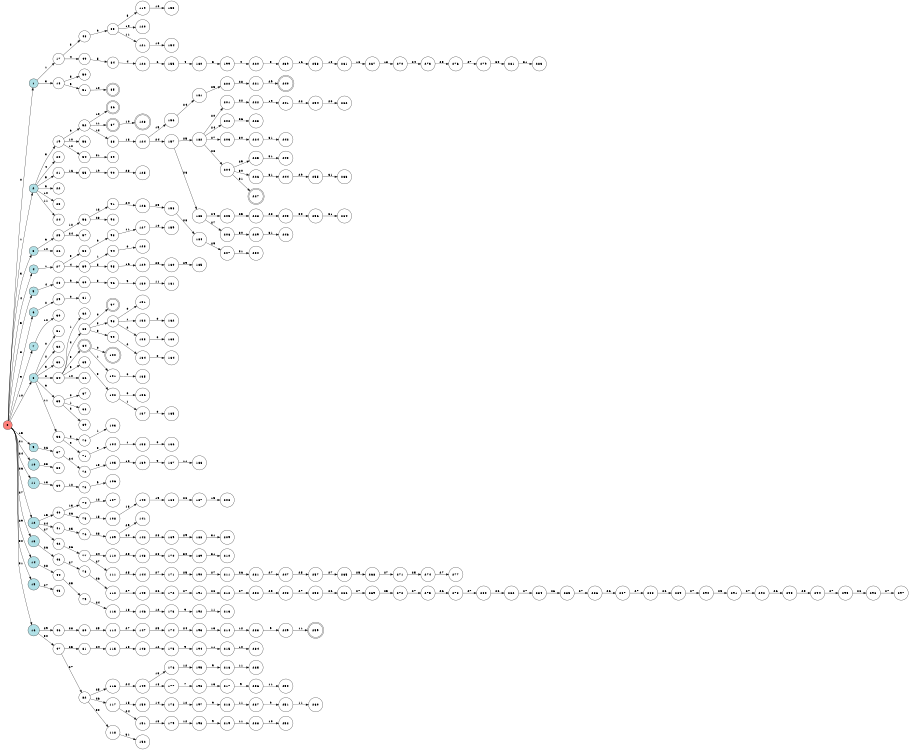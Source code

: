 digraph APTA {
__start0 [label="" shape="none"];

rankdir=LR;
size="8,5";

s0 [style="filled", color="black", fillcolor="#ff817b" shape="circle", label="0"];
s1 [style="filled", color="black", fillcolor="powderblue" shape="circle", label="1"];
s2 [style="filled", color="black", fillcolor="powderblue" shape="circle", label="2"];
s3 [style="filled", color="black", fillcolor="powderblue" shape="circle", label="3"];
s4 [style="filled", color="black", fillcolor="powderblue" shape="circle", label="4"];
s5 [style="filled", color="black", fillcolor="powderblue" shape="circle", label="5"];
s6 [style="filled", color="black", fillcolor="powderblue" shape="circle", label="6"];
s7 [style="filled", color="black", fillcolor="powderblue" shape="circle", label="7"];
s8 [style="filled", color="black", fillcolor="powderblue" shape="circle", label="8"];
s9 [style="filled", color="black", fillcolor="powderblue" shape="circle", label="9"];
s10 [style="filled", color="black", fillcolor="powderblue" shape="circle", label="10"];
s11 [style="filled", color="black", fillcolor="powderblue" shape="circle", label="11"];
s12 [style="filled", color="black", fillcolor="powderblue" shape="circle", label="12"];
s13 [style="filled", color="black", fillcolor="powderblue" shape="circle", label="13"];
s14 [style="filled", color="black", fillcolor="powderblue" shape="circle", label="14"];
s15 [style="filled", color="black", fillcolor="powderblue" shape="circle", label="15"];
s16 [style="filled", color="black", fillcolor="powderblue" shape="circle", label="16"];
s17 [style="filled", color="black", fillcolor="white" shape="circle", label="17"];
s18 [style="filled", color="black", fillcolor="white" shape="circle", label="18"];
s19 [style="filled", color="black", fillcolor="white" shape="circle", label="19"];
s20 [style="filled", color="black", fillcolor="white" shape="circle", label="20"];
s21 [style="filled", color="black", fillcolor="white" shape="circle", label="21"];
s22 [style="filled", color="black", fillcolor="white" shape="circle", label="22"];
s23 [style="filled", color="black", fillcolor="white" shape="circle", label="23"];
s24 [style="filled", color="black", fillcolor="white" shape="circle", label="24"];
s25 [style="filled", color="black", fillcolor="white" shape="circle", label="25"];
s26 [style="filled", color="black", fillcolor="white" shape="circle", label="26"];
s27 [style="filled", color="black", fillcolor="white" shape="circle", label="27"];
s28 [style="filled", color="black", fillcolor="white" shape="circle", label="28"];
s29 [style="filled", color="black", fillcolor="white" shape="circle", label="29"];
s30 [style="filled", color="black", fillcolor="white" shape="circle", label="30"];
s31 [style="filled", color="black", fillcolor="white" shape="circle", label="31"];
s32 [style="filled", color="black", fillcolor="white" shape="circle", label="32"];
s33 [style="filled", color="black", fillcolor="white" shape="circle", label="33"];
s34 [style="filled", color="black", fillcolor="white" shape="circle", label="34"];
s35 [style="filled", color="black", fillcolor="white" shape="circle", label="35"];
s36 [style="filled", color="black", fillcolor="white" shape="circle", label="36"];
s37 [style="filled", color="black", fillcolor="white" shape="circle", label="37"];
s38 [style="filled", color="black", fillcolor="white" shape="circle", label="38"];
s39 [style="filled", color="black", fillcolor="white" shape="circle", label="39"];
s40 [style="filled", color="black", fillcolor="white" shape="circle", label="40"];
s41 [style="filled", color="black", fillcolor="white" shape="circle", label="41"];
s42 [style="filled", color="black", fillcolor="white" shape="circle", label="42"];
s43 [style="filled", color="black", fillcolor="white" shape="circle", label="43"];
s44 [style="filled", color="black", fillcolor="white" shape="circle", label="44"];
s45 [style="filled", color="black", fillcolor="white" shape="circle", label="45"];
s46 [style="filled", color="black", fillcolor="white" shape="circle", label="46"];
s47 [style="filled", color="black", fillcolor="white" shape="circle", label="47"];
s48 [style="filled", color="black", fillcolor="white" shape="circle", label="48"];
s49 [style="filled", color="black", fillcolor="white" shape="circle", label="49"];
s50 [style="filled", color="black", fillcolor="white" shape="circle", label="50"];
s51 [style="filled", color="black", fillcolor="white" shape="circle", label="51"];
s52 [style="filled", color="black", fillcolor="white" shape="circle", label="52"];
s53 [style="filled", color="black", fillcolor="white" shape="circle", label="53"];
s54 [style="filled", color="black", fillcolor="white" shape="circle", label="54"];
s55 [style="filled", color="black", fillcolor="white" shape="circle", label="55"];
s56 [style="filled", color="black", fillcolor="white" shape="circle", label="56"];
s57 [style="filled", color="black", fillcolor="white" shape="circle", label="57"];
s58 [style="filled", color="black", fillcolor="white" shape="circle", label="58"];
s59 [style="filled", color="black", fillcolor="white" shape="circle", label="59"];
s60 [style="filled", color="black", fillcolor="white" shape="circle", label="60"];
s61 [style="filled", color="black", fillcolor="white" shape="circle", label="61"];
s62 [style="filled", color="black", fillcolor="white" shape="circle", label="62"];
s63 [style="filled", color="black", fillcolor="white" shape="circle", label="63"];
s64 [style="rounded,filled", color="black", fillcolor="white" shape="doublecircle", label="64"];
s65 [style="filled", color="black", fillcolor="white" shape="circle", label="65"];
s66 [style="filled", color="black", fillcolor="white" shape="circle", label="66"];
s67 [style="filled", color="black", fillcolor="white" shape="circle", label="67"];
s68 [style="filled", color="black", fillcolor="white" shape="circle", label="68"];
s69 [style="filled", color="black", fillcolor="white" shape="circle", label="69"];
s70 [style="filled", color="black", fillcolor="white" shape="circle", label="70"];
s71 [style="filled", color="black", fillcolor="white" shape="circle", label="71"];
s72 [style="filled", color="black", fillcolor="white" shape="circle", label="72"];
s73 [style="filled", color="black", fillcolor="white" shape="circle", label="73"];
s74 [style="filled", color="black", fillcolor="white" shape="circle", label="74"];
s75 [style="filled", color="black", fillcolor="white" shape="circle", label="75"];
s76 [style="filled", color="black", fillcolor="white" shape="circle", label="76"];
s77 [style="filled", color="black", fillcolor="white" shape="circle", label="77"];
s78 [style="filled", color="black", fillcolor="white" shape="circle", label="78"];
s79 [style="filled", color="black", fillcolor="white" shape="circle", label="79"];
s80 [style="filled", color="black", fillcolor="white" shape="circle", label="80"];
s81 [style="filled", color="black", fillcolor="white" shape="circle", label="81"];
s82 [style="filled", color="black", fillcolor="white" shape="circle", label="82"];
s83 [style="filled", color="black", fillcolor="white" shape="circle", label="83"];
s84 [style="filled", color="black", fillcolor="white" shape="circle", label="84"];
s85 [style="rounded,filled", color="black", fillcolor="white" shape="doublecircle", label="85"];
s86 [style="rounded,filled", color="black", fillcolor="white" shape="doublecircle", label="86"];
s87 [style="rounded,filled", color="black", fillcolor="white" shape="doublecircle", label="87"];
s88 [style="filled", color="black", fillcolor="white" shape="circle", label="88"];
s89 [style="filled", color="black", fillcolor="white" shape="circle", label="89"];
s90 [style="filled", color="black", fillcolor="white" shape="circle", label="90"];
s91 [style="filled", color="black", fillcolor="white" shape="circle", label="91"];
s92 [style="filled", color="black", fillcolor="white" shape="circle", label="92"];
s93 [style="filled", color="black", fillcolor="white" shape="circle", label="93"];
s94 [style="filled", color="black", fillcolor="white" shape="circle", label="94"];
s95 [style="filled", color="black", fillcolor="white" shape="circle", label="95"];
s96 [style="filled", color="black", fillcolor="white" shape="circle", label="96"];
s97 [style="rounded,filled", color="black", fillcolor="white" shape="doublecircle", label="97"];
s98 [style="filled", color="black", fillcolor="white" shape="circle", label="98"];
s99 [style="filled", color="black", fillcolor="white" shape="circle", label="99"];
s100 [style="rounded,filled", color="black", fillcolor="white" shape="doublecircle", label="100"];
s101 [style="filled", color="black", fillcolor="white" shape="circle", label="101"];
s102 [style="filled", color="black", fillcolor="white" shape="circle", label="102"];
s103 [style="filled", color="black", fillcolor="white" shape="circle", label="103"];
s104 [style="filled", color="black", fillcolor="white" shape="circle", label="104"];
s105 [style="filled", color="black", fillcolor="white" shape="circle", label="105"];
s106 [style="filled", color="black", fillcolor="white" shape="circle", label="106"];
s107 [style="filled", color="black", fillcolor="white" shape="circle", label="107"];
s108 [style="filled", color="black", fillcolor="white" shape="circle", label="108"];
s109 [style="filled", color="black", fillcolor="white" shape="circle", label="109"];
s110 [style="filled", color="black", fillcolor="white" shape="circle", label="110"];
s111 [style="filled", color="black", fillcolor="white" shape="circle", label="111"];
s112 [style="filled", color="black", fillcolor="white" shape="circle", label="112"];
s113 [style="filled", color="black", fillcolor="white" shape="circle", label="113"];
s114 [style="filled", color="black", fillcolor="white" shape="circle", label="114"];
s115 [style="filled", color="black", fillcolor="white" shape="circle", label="115"];
s116 [style="filled", color="black", fillcolor="white" shape="circle", label="116"];
s117 [style="filled", color="black", fillcolor="white" shape="circle", label="117"];
s118 [style="filled", color="black", fillcolor="white" shape="circle", label="118"];
s119 [style="filled", color="black", fillcolor="white" shape="circle", label="119"];
s120 [style="filled", color="black", fillcolor="white" shape="circle", label="120"];
s121 [style="filled", color="black", fillcolor="white" shape="circle", label="121"];
s122 [style="filled", color="black", fillcolor="white" shape="circle", label="122"];
s123 [style="rounded,filled", color="black", fillcolor="white" shape="doublecircle", label="123"];
s124 [style="filled", color="black", fillcolor="white" shape="circle", label="124"];
s125 [style="filled", color="black", fillcolor="white" shape="circle", label="125"];
s126 [style="filled", color="black", fillcolor="white" shape="circle", label="126"];
s127 [style="filled", color="black", fillcolor="white" shape="circle", label="127"];
s128 [style="filled", color="black", fillcolor="white" shape="circle", label="128"];
s129 [style="filled", color="black", fillcolor="white" shape="circle", label="129"];
s130 [style="filled", color="black", fillcolor="white" shape="circle", label="130"];
s131 [style="filled", color="black", fillcolor="white" shape="circle", label="131"];
s132 [style="filled", color="black", fillcolor="white" shape="circle", label="132"];
s133 [style="filled", color="black", fillcolor="white" shape="circle", label="133"];
s134 [style="filled", color="black", fillcolor="white" shape="circle", label="134"];
s135 [style="filled", color="black", fillcolor="white" shape="circle", label="135"];
s136 [style="filled", color="black", fillcolor="white" shape="circle", label="136"];
s137 [style="filled", color="black", fillcolor="white" shape="circle", label="137"];
s138 [style="filled", color="black", fillcolor="white" shape="circle", label="138"];
s139 [style="filled", color="black", fillcolor="white" shape="circle", label="139"];
s140 [style="filled", color="black", fillcolor="white" shape="circle", label="140"];
s141 [style="filled", color="black", fillcolor="white" shape="circle", label="141"];
s142 [style="filled", color="black", fillcolor="white" shape="circle", label="142"];
s143 [style="filled", color="black", fillcolor="white" shape="circle", label="143"];
s144 [style="filled", color="black", fillcolor="white" shape="circle", label="144"];
s145 [style="filled", color="black", fillcolor="white" shape="circle", label="145"];
s146 [style="filled", color="black", fillcolor="white" shape="circle", label="146"];
s147 [style="filled", color="black", fillcolor="white" shape="circle", label="147"];
s148 [style="filled", color="black", fillcolor="white" shape="circle", label="148"];
s149 [style="filled", color="black", fillcolor="white" shape="circle", label="149"];
s150 [style="filled", color="black", fillcolor="white" shape="circle", label="150"];
s151 [style="filled", color="black", fillcolor="white" shape="circle", label="151"];
s152 [style="filled", color="black", fillcolor="white" shape="circle", label="152"];
s153 [style="filled", color="black", fillcolor="white" shape="circle", label="153"];
s154 [style="filled", color="black", fillcolor="white" shape="circle", label="154"];
s155 [style="filled", color="black", fillcolor="white" shape="circle", label="155"];
s156 [style="filled", color="black", fillcolor="white" shape="circle", label="156"];
s157 [style="filled", color="black", fillcolor="white" shape="circle", label="157"];
s158 [style="filled", color="black", fillcolor="white" shape="circle", label="158"];
s159 [style="filled", color="black", fillcolor="white" shape="circle", label="159"];
s160 [style="filled", color="black", fillcolor="white" shape="circle", label="160"];
s161 [style="filled", color="black", fillcolor="white" shape="circle", label="161"];
s162 [style="filled", color="black", fillcolor="white" shape="circle", label="162"];
s163 [style="filled", color="black", fillcolor="white" shape="circle", label="163"];
s164 [style="filled", color="black", fillcolor="white" shape="circle", label="164"];
s165 [style="filled", color="black", fillcolor="white" shape="circle", label="165"];
s166 [style="filled", color="black", fillcolor="white" shape="circle", label="166"];
s167 [style="filled", color="black", fillcolor="white" shape="circle", label="167"];
s168 [style="filled", color="black", fillcolor="white" shape="circle", label="168"];
s169 [style="filled", color="black", fillcolor="white" shape="circle", label="169"];
s170 [style="filled", color="black", fillcolor="white" shape="circle", label="170"];
s171 [style="filled", color="black", fillcolor="white" shape="circle", label="171"];
s172 [style="filled", color="black", fillcolor="white" shape="circle", label="172"];
s173 [style="filled", color="black", fillcolor="white" shape="circle", label="173"];
s174 [style="filled", color="black", fillcolor="white" shape="circle", label="174"];
s175 [style="filled", color="black", fillcolor="white" shape="circle", label="175"];
s176 [style="filled", color="black", fillcolor="white" shape="circle", label="176"];
s177 [style="filled", color="black", fillcolor="white" shape="circle", label="177"];
s178 [style="filled", color="black", fillcolor="white" shape="circle", label="178"];
s179 [style="filled", color="black", fillcolor="white" shape="circle", label="179"];
s180 [style="filled", color="black", fillcolor="white" shape="circle", label="180"];
s181 [style="filled", color="black", fillcolor="white" shape="circle", label="181"];
s182 [style="filled", color="black", fillcolor="white" shape="circle", label="182"];
s183 [style="filled", color="black", fillcolor="white" shape="circle", label="183"];
s184 [style="filled", color="black", fillcolor="white" shape="circle", label="184"];
s185 [style="filled", color="black", fillcolor="white" shape="circle", label="185"];
s186 [style="filled", color="black", fillcolor="white" shape="circle", label="186"];
s187 [style="filled", color="black", fillcolor="white" shape="circle", label="187"];
s188 [style="filled", color="black", fillcolor="white" shape="circle", label="188"];
s189 [style="filled", color="black", fillcolor="white" shape="circle", label="189"];
s190 [style="filled", color="black", fillcolor="white" shape="circle", label="190"];
s191 [style="filled", color="black", fillcolor="white" shape="circle", label="191"];
s192 [style="filled", color="black", fillcolor="white" shape="circle", label="192"];
s193 [style="filled", color="black", fillcolor="white" shape="circle", label="193"];
s194 [style="filled", color="black", fillcolor="white" shape="circle", label="194"];
s195 [style="filled", color="black", fillcolor="white" shape="circle", label="195"];
s196 [style="filled", color="black", fillcolor="white" shape="circle", label="196"];
s197 [style="filled", color="black", fillcolor="white" shape="circle", label="197"];
s198 [style="filled", color="black", fillcolor="white" shape="circle", label="198"];
s199 [style="filled", color="black", fillcolor="white" shape="circle", label="199"];
s200 [style="filled", color="black", fillcolor="white" shape="circle", label="200"];
s201 [style="filled", color="black", fillcolor="white" shape="circle", label="201"];
s202 [style="filled", color="black", fillcolor="white" shape="circle", label="202"];
s203 [style="filled", color="black", fillcolor="white" shape="circle", label="203"];
s204 [style="filled", color="black", fillcolor="white" shape="circle", label="204"];
s205 [style="filled", color="black", fillcolor="white" shape="circle", label="205"];
s206 [style="filled", color="black", fillcolor="white" shape="circle", label="206"];
s207 [style="filled", color="black", fillcolor="white" shape="circle", label="207"];
s208 [style="filled", color="black", fillcolor="white" shape="circle", label="208"];
s209 [style="filled", color="black", fillcolor="white" shape="circle", label="209"];
s210 [style="filled", color="black", fillcolor="white" shape="circle", label="210"];
s211 [style="filled", color="black", fillcolor="white" shape="circle", label="211"];
s212 [style="filled", color="black", fillcolor="white" shape="circle", label="212"];
s213 [style="filled", color="black", fillcolor="white" shape="circle", label="213"];
s214 [style="filled", color="black", fillcolor="white" shape="circle", label="214"];
s215 [style="filled", color="black", fillcolor="white" shape="circle", label="215"];
s216 [style="filled", color="black", fillcolor="white" shape="circle", label="216"];
s217 [style="filled", color="black", fillcolor="white" shape="circle", label="217"];
s218 [style="filled", color="black", fillcolor="white" shape="circle", label="218"];
s219 [style="filled", color="black", fillcolor="white" shape="circle", label="219"];
s220 [style="filled", color="black", fillcolor="white" shape="circle", label="220"];
s221 [style="filled", color="black", fillcolor="white" shape="circle", label="221"];
s222 [style="filled", color="black", fillcolor="white" shape="circle", label="222"];
s223 [style="filled", color="black", fillcolor="white" shape="circle", label="223"];
s224 [style="filled", color="black", fillcolor="white" shape="circle", label="224"];
s225 [style="filled", color="black", fillcolor="white" shape="circle", label="225"];
s226 [style="filled", color="black", fillcolor="white" shape="circle", label="226"];
s227 [style="rounded,filled", color="black", fillcolor="white" shape="doublecircle", label="227"];
s228 [style="filled", color="black", fillcolor="white" shape="circle", label="228"];
s229 [style="filled", color="black", fillcolor="white" shape="circle", label="229"];
s230 [style="filled", color="black", fillcolor="white" shape="circle", label="230"];
s231 [style="filled", color="black", fillcolor="white" shape="circle", label="231"];
s232 [style="filled", color="black", fillcolor="white" shape="circle", label="232"];
s233 [style="filled", color="black", fillcolor="white" shape="circle", label="233"];
s234 [style="filled", color="black", fillcolor="white" shape="circle", label="234"];
s235 [style="filled", color="black", fillcolor="white" shape="circle", label="235"];
s236 [style="filled", color="black", fillcolor="white" shape="circle", label="236"];
s237 [style="filled", color="black", fillcolor="white" shape="circle", label="237"];
s238 [style="filled", color="black", fillcolor="white" shape="circle", label="238"];
s239 [style="filled", color="black", fillcolor="white" shape="circle", label="239"];
s240 [style="rounded,filled", color="black", fillcolor="white" shape="doublecircle", label="240"];
s241 [style="filled", color="black", fillcolor="white" shape="circle", label="241"];
s242 [style="filled", color="black", fillcolor="white" shape="circle", label="242"];
s243 [style="filled", color="black", fillcolor="white" shape="circle", label="243"];
s244 [style="filled", color="black", fillcolor="white" shape="circle", label="244"];
s245 [style="filled", color="black", fillcolor="white" shape="circle", label="245"];
s246 [style="filled", color="black", fillcolor="white" shape="circle", label="246"];
s247 [style="filled", color="black", fillcolor="white" shape="circle", label="247"];
s248 [style="filled", color="black", fillcolor="white" shape="circle", label="248"];
s249 [style="filled", color="black", fillcolor="white" shape="circle", label="249"];
s250 [style="filled", color="black", fillcolor="white" shape="circle", label="250"];
s251 [style="filled", color="black", fillcolor="white" shape="circle", label="251"];
s252 [style="filled", color="black", fillcolor="white" shape="circle", label="252"];
s253 [style="filled", color="black", fillcolor="white" shape="circle", label="253"];
s254 [style="filled", color="black", fillcolor="white" shape="circle", label="254"];
s255 [style="filled", color="black", fillcolor="white" shape="circle", label="255"];
s256 [style="filled", color="black", fillcolor="white" shape="circle", label="256"];
s257 [style="filled", color="black", fillcolor="white" shape="circle", label="257"];
s258 [style="filled", color="black", fillcolor="white" shape="circle", label="258"];
s259 [style="rounded,filled", color="black", fillcolor="white" shape="doublecircle", label="259"];
s260 [style="filled", color="black", fillcolor="white" shape="circle", label="260"];
s261 [style="filled", color="black", fillcolor="white" shape="circle", label="261"];
s262 [style="filled", color="black", fillcolor="white" shape="circle", label="262"];
s263 [style="filled", color="black", fillcolor="white" shape="circle", label="263"];
s264 [style="filled", color="black", fillcolor="white" shape="circle", label="264"];
s265 [style="filled", color="black", fillcolor="white" shape="circle", label="265"];
s266 [style="filled", color="black", fillcolor="white" shape="circle", label="266"];
s267 [style="filled", color="black", fillcolor="white" shape="circle", label="267"];
s268 [style="filled", color="black", fillcolor="white" shape="circle", label="268"];
s269 [style="filled", color="black", fillcolor="white" shape="circle", label="269"];
s270 [style="filled", color="black", fillcolor="white" shape="circle", label="270"];
s271 [style="filled", color="black", fillcolor="white" shape="circle", label="271"];
s272 [style="filled", color="black", fillcolor="white" shape="circle", label="272"];
s273 [style="filled", color="black", fillcolor="white" shape="circle", label="273"];
s274 [style="filled", color="black", fillcolor="white" shape="circle", label="274"];
s275 [style="filled", color="black", fillcolor="white" shape="circle", label="275"];
s276 [style="filled", color="black", fillcolor="white" shape="circle", label="276"];
s277 [style="filled", color="black", fillcolor="white" shape="circle", label="277"];
s278 [style="filled", color="black", fillcolor="white" shape="circle", label="278"];
s279 [style="filled", color="black", fillcolor="white" shape="circle", label="279"];
s280 [style="filled", color="black", fillcolor="white" shape="circle", label="280"];
s281 [style="filled", color="black", fillcolor="white" shape="circle", label="281"];
s282 [style="filled", color="black", fillcolor="white" shape="circle", label="282"];
s283 [style="filled", color="black", fillcolor="white" shape="circle", label="283"];
s284 [style="filled", color="black", fillcolor="white" shape="circle", label="284"];
s285 [style="filled", color="black", fillcolor="white" shape="circle", label="285"];
s286 [style="filled", color="black", fillcolor="white" shape="circle", label="286"];
s287 [style="filled", color="black", fillcolor="white" shape="circle", label="287"];
s288 [style="filled", color="black", fillcolor="white" shape="circle", label="288"];
s289 [style="filled", color="black", fillcolor="white" shape="circle", label="289"];
s290 [style="filled", color="black", fillcolor="white" shape="circle", label="290"];
s291 [style="filled", color="black", fillcolor="white" shape="circle", label="291"];
s292 [style="filled", color="black", fillcolor="white" shape="circle", label="292"];
s293 [style="filled", color="black", fillcolor="white" shape="circle", label="293"];
s294 [style="filled", color="black", fillcolor="white" shape="circle", label="294"];
s295 [style="filled", color="black", fillcolor="white" shape="circle", label="295"];
s296 [style="filled", color="black", fillcolor="white" shape="circle", label="296"];
s297 [style="filled", color="black", fillcolor="white" shape="circle", label="297"];
s0 -> s1 [label="0"];
s0 -> s2 [label="1"];
s0 -> s3 [label="3"];
s0 -> s4 [label="4"];
s0 -> s5 [label="5"];
s0 -> s6 [label="8"];
s0 -> s7 [label="9"];
s0 -> s8 [label="10"];
s0 -> s9 [label="15"];
s0 -> s10 [label="21"];
s0 -> s11 [label="24"];
s0 -> s12 [label="26"];
s0 -> s13 [label="27"];
s0 -> s14 [label="29"];
s0 -> s15 [label="30"];
s0 -> s16 [label="31"];
s1 -> s17 [label="1"];
s1 -> s18 [label="3"];
s2 -> s19 [label="3"];
s2 -> s20 [label="4"];
s2 -> s21 [label="5"];
s2 -> s22 [label="9"];
s2 -> s23 [label="10"];
s2 -> s24 [label="11"];
s3 -> s25 [label="9"];
s3 -> s26 [label="10"];
s4 -> s27 [label="1"];
s5 -> s28 [label="4"];
s6 -> s29 [label="2"];
s7 -> s30 [label="12"];
s8 -> s31 [label="0"];
s8 -> s32 [label="2"];
s8 -> s33 [label="3"];
s8 -> s34 [label="8"];
s8 -> s35 [label="9"];
s8 -> s36 [label="11"];
s9 -> s37 [label="26"];
s10 -> s38 [label="23"];
s11 -> s39 [label="13"];
s12 -> s40 [label="15"];
s12 -> s41 [label="24"];
s12 -> s42 [label="27"];
s13 -> s43 [label="26"];
s14 -> s44 [label="28"];
s15 -> s45 [label="27"];
s16 -> s46 [label="29"];
s16 -> s47 [label="30"];
s17 -> s48 [label="3"];
s17 -> s49 [label="4"];
s18 -> s50 [label="8"];
s18 -> s51 [label="9"];
s19 -> s52 [label="9"];
s19 -> s53 [label="10"];
s19 -> s54 [label="12"];
s21 -> s55 [label="16"];
s25 -> s56 [label="12"];
s25 -> s57 [label="24"];
s27 -> s58 [label="3"];
s27 -> s59 [label="4"];
s28 -> s60 [label="6"];
s29 -> s61 [label="0"];
s34 -> s62 [label="1"];
s34 -> s63 [label="2"];
s34 -> s64 [label="3"];
s34 -> s65 [label="9"];
s34 -> s66 [label="10"];
s35 -> s67 [label="0"];
s35 -> s68 [label="1"];
s35 -> s69 [label="3"];
s36 -> s70 [label="3"];
s36 -> s71 [label="9"];
s37 -> s72 [label="24"];
s39 -> s73 [label="12"];
s40 -> s74 [label="13"];
s40 -> s75 [label="26"];
s41 -> s76 [label="25"];
s42 -> s77 [label="26"];
s43 -> s78 [label="27"];
s44 -> s79 [label="25"];
s46 -> s80 [label="28"];
s47 -> s81 [label="25"];
s47 -> s82 [label="27"];
s48 -> s83 [label="9"];
s49 -> s84 [label="5"];
s51 -> s85 [label="10"];
s52 -> s86 [label="10"];
s52 -> s87 [label="11"];
s52 -> s88 [label="12"];
s54 -> s89 [label="31"];
s55 -> s90 [label="19"];
s56 -> s91 [label="13"];
s56 -> s92 [label="28"];
s58 -> s93 [label="9"];
s59 -> s94 [label="1"];
s59 -> s95 [label="5"];
s60 -> s96 [label="3"];
s63 -> s97 [label="0"];
s63 -> s98 [label="3"];
s63 -> s99 [label="8"];
s64 -> s100 [label="0"];
s64 -> s101 [label="1"];
s65 -> s102 [label="3"];
s70 -> s103 [label="1"];
s71 -> s104 [label="3"];
s72 -> s105 [label="13"];
s73 -> s106 [label="9"];
s74 -> s107 [label="12"];
s75 -> s108 [label="15"];
s76 -> s109 [label="28"];
s77 -> s110 [label="24"];
s77 -> s111 [label="27"];
s78 -> s112 [label="26"];
s79 -> s113 [label="24"];
s80 -> s114 [label="25"];
s81 -> s115 [label="24"];
s82 -> s116 [label="25"];
s82 -> s117 [label="26"];
s82 -> s118 [label="30"];
s83 -> s119 [label="8"];
s83 -> s120 [label="10"];
s83 -> s121 [label="11"];
s84 -> s122 [label="4"];
s87 -> s123 [label="10"];
s88 -> s124 [label="13"];
s90 -> s125 [label="23"];
s91 -> s126 [label="24"];
s93 -> s127 [label="11"];
s94 -> s128 [label="0"];
s95 -> s129 [label="16"];
s96 -> s130 [label="9"];
s98 -> s131 [label="0"];
s98 -> s132 [label="1"];
s98 -> s133 [label="2"];
s99 -> s134 [label="2"];
s101 -> s135 [label="0"];
s102 -> s136 [label="0"];
s102 -> s137 [label="1"];
s104 -> s138 [label="1"];
s105 -> s139 [label="12"];
s108 -> s140 [label="13"];
s109 -> s141 [label="29"];
s109 -> s142 [label="30"];
s110 -> s143 [label="25"];
s111 -> s144 [label="25"];
s112 -> s145 [label="27"];
s113 -> s146 [label="13"];
s114 -> s147 [label="27"];
s115 -> s148 [label="13"];
s116 -> s149 [label="24"];
s117 -> s150 [label="15"];
s117 -> s151 [label="24"];
s118 -> s152 [label="31"];
s119 -> s153 [label="10"];
s121 -> s154 [label="10"];
s122 -> s155 [label="6"];
s124 -> s156 [label="15"];
s124 -> s157 [label="24"];
s126 -> s158 [label="25"];
s127 -> s159 [label="10"];
s129 -> s160 [label="23"];
s130 -> s161 [label="11"];
s132 -> s162 [label="0"];
s133 -> s163 [label="0"];
s134 -> s164 [label="0"];
s137 -> s165 [label="0"];
s138 -> s166 [label="0"];
s139 -> s167 [label="9"];
s140 -> s168 [label="15"];
s142 -> s169 [label="28"];
s143 -> s170 [label="28"];
s144 -> s171 [label="27"];
s145 -> s172 [label="26"];
s146 -> s173 [label="12"];
s147 -> s174 [label="25"];
s148 -> s175 [label="12"];
s149 -> s176 [label="13"];
s149 -> s177 [label="18"];
s150 -> s178 [label="14"];
s151 -> s179 [label="13"];
s155 -> s180 [label="4"];
s156 -> s181 [label="24"];
s157 -> s182 [label="25"];
s157 -> s183 [label="26"];
s158 -> s184 [label="28"];
s160 -> s185 [label="29"];
s167 -> s186 [label="11"];
s168 -> s187 [label="26"];
s169 -> s188 [label="29"];
s170 -> s189 [label="30"];
s171 -> s190 [label="25"];
s172 -> s191 [label="27"];
s173 -> s192 [label="9"];
s174 -> s193 [label="24"];
s175 -> s194 [label="9"];
s176 -> s195 [label="12"];
s177 -> s196 [label="7"];
s178 -> s197 [label="12"];
s179 -> s198 [label="12"];
s180 -> s199 [label="5"];
s181 -> s200 [label="25"];
s182 -> s201 [label="20"];
s182 -> s202 [label="24"];
s182 -> s203 [label="27"];
s182 -> s204 [label="28"];
s183 -> s205 [label="24"];
s183 -> s206 [label="27"];
s184 -> s207 [label="29"];
s187 -> s208 [label="15"];
s188 -> s209 [label="31"];
s189 -> s210 [label="31"];
s190 -> s211 [label="27"];
s191 -> s212 [label="26"];
s192 -> s213 [label="11"];
s193 -> s214 [label="13"];
s194 -> s215 [label="11"];
s195 -> s216 [label="9"];
s196 -> s217 [label="13"];
s197 -> s218 [label="9"];
s198 -> s219 [label="9"];
s199 -> s220 [label="4"];
s200 -> s221 [label="28"];
s201 -> s222 [label="22"];
s202 -> s223 [label="26"];
s203 -> s224 [label="30"];
s204 -> s225 [label="29"];
s204 -> s226 [label="30"];
s204 -> s227 [label="31"];
s205 -> s228 [label="25"];
s206 -> s229 [label="30"];
s207 -> s230 [label="31"];
s211 -> s231 [label="26"];
s212 -> s232 [label="27"];
s214 -> s233 [label="12"];
s215 -> s234 [label="10"];
s216 -> s235 [label="11"];
s217 -> s236 [label="9"];
s218 -> s237 [label="11"];
s219 -> s238 [label="11"];
s220 -> s239 [label="5"];
s221 -> s240 [label="29"];
s222 -> s241 [label="19"];
s224 -> s242 [label="31"];
s225 -> s243 [label="31"];
s226 -> s244 [label="31"];
s228 -> s245 [label="28"];
s229 -> s246 [label="31"];
s231 -> s247 [label="27"];
s232 -> s248 [label="25"];
s233 -> s249 [label="9"];
s236 -> s250 [label="11"];
s237 -> s251 [label="9"];
s238 -> s252 [label="10"];
s239 -> s253 [label="16"];
s241 -> s254 [label="22"];
s244 -> s255 [label="29"];
s245 -> s256 [label="30"];
s247 -> s257 [label="25"];
s248 -> s258 [label="27"];
s249 -> s259 [label="11"];
s251 -> s260 [label="11"];
s253 -> s261 [label="18"];
s254 -> s262 [label="20"];
s255 -> s263 [label="31"];
s256 -> s264 [label="31"];
s257 -> s265 [label="27"];
s258 -> s266 [label="26"];
s261 -> s267 [label="16"];
s265 -> s268 [label="25"];
s266 -> s269 [label="27"];
s267 -> s270 [label="18"];
s268 -> s271 [label="27"];
s269 -> s272 [label="25"];
s270 -> s273 [label="24"];
s271 -> s274 [label="25"];
s272 -> s275 [label="27"];
s273 -> s276 [label="25"];
s274 -> s277 [label="27"];
s275 -> s278 [label="26"];
s276 -> s279 [label="27"];
s278 -> s280 [label="27"];
s279 -> s281 [label="30"];
s280 -> s282 [label="26"];
s281 -> s283 [label="31"];
s282 -> s284 [label="27"];
s284 -> s285 [label="26"];
s285 -> s286 [label="27"];
s286 -> s287 [label="26"];
s287 -> s288 [label="27"];
s288 -> s289 [label="26"];
s289 -> s290 [label="27"];
s290 -> s291 [label="25"];
s291 -> s292 [label="27"];
s292 -> s293 [label="26"];
s293 -> s294 [label="25"];
s294 -> s295 [label="27"];
s295 -> s296 [label="26"];
s296 -> s297 [label="27"];

}
